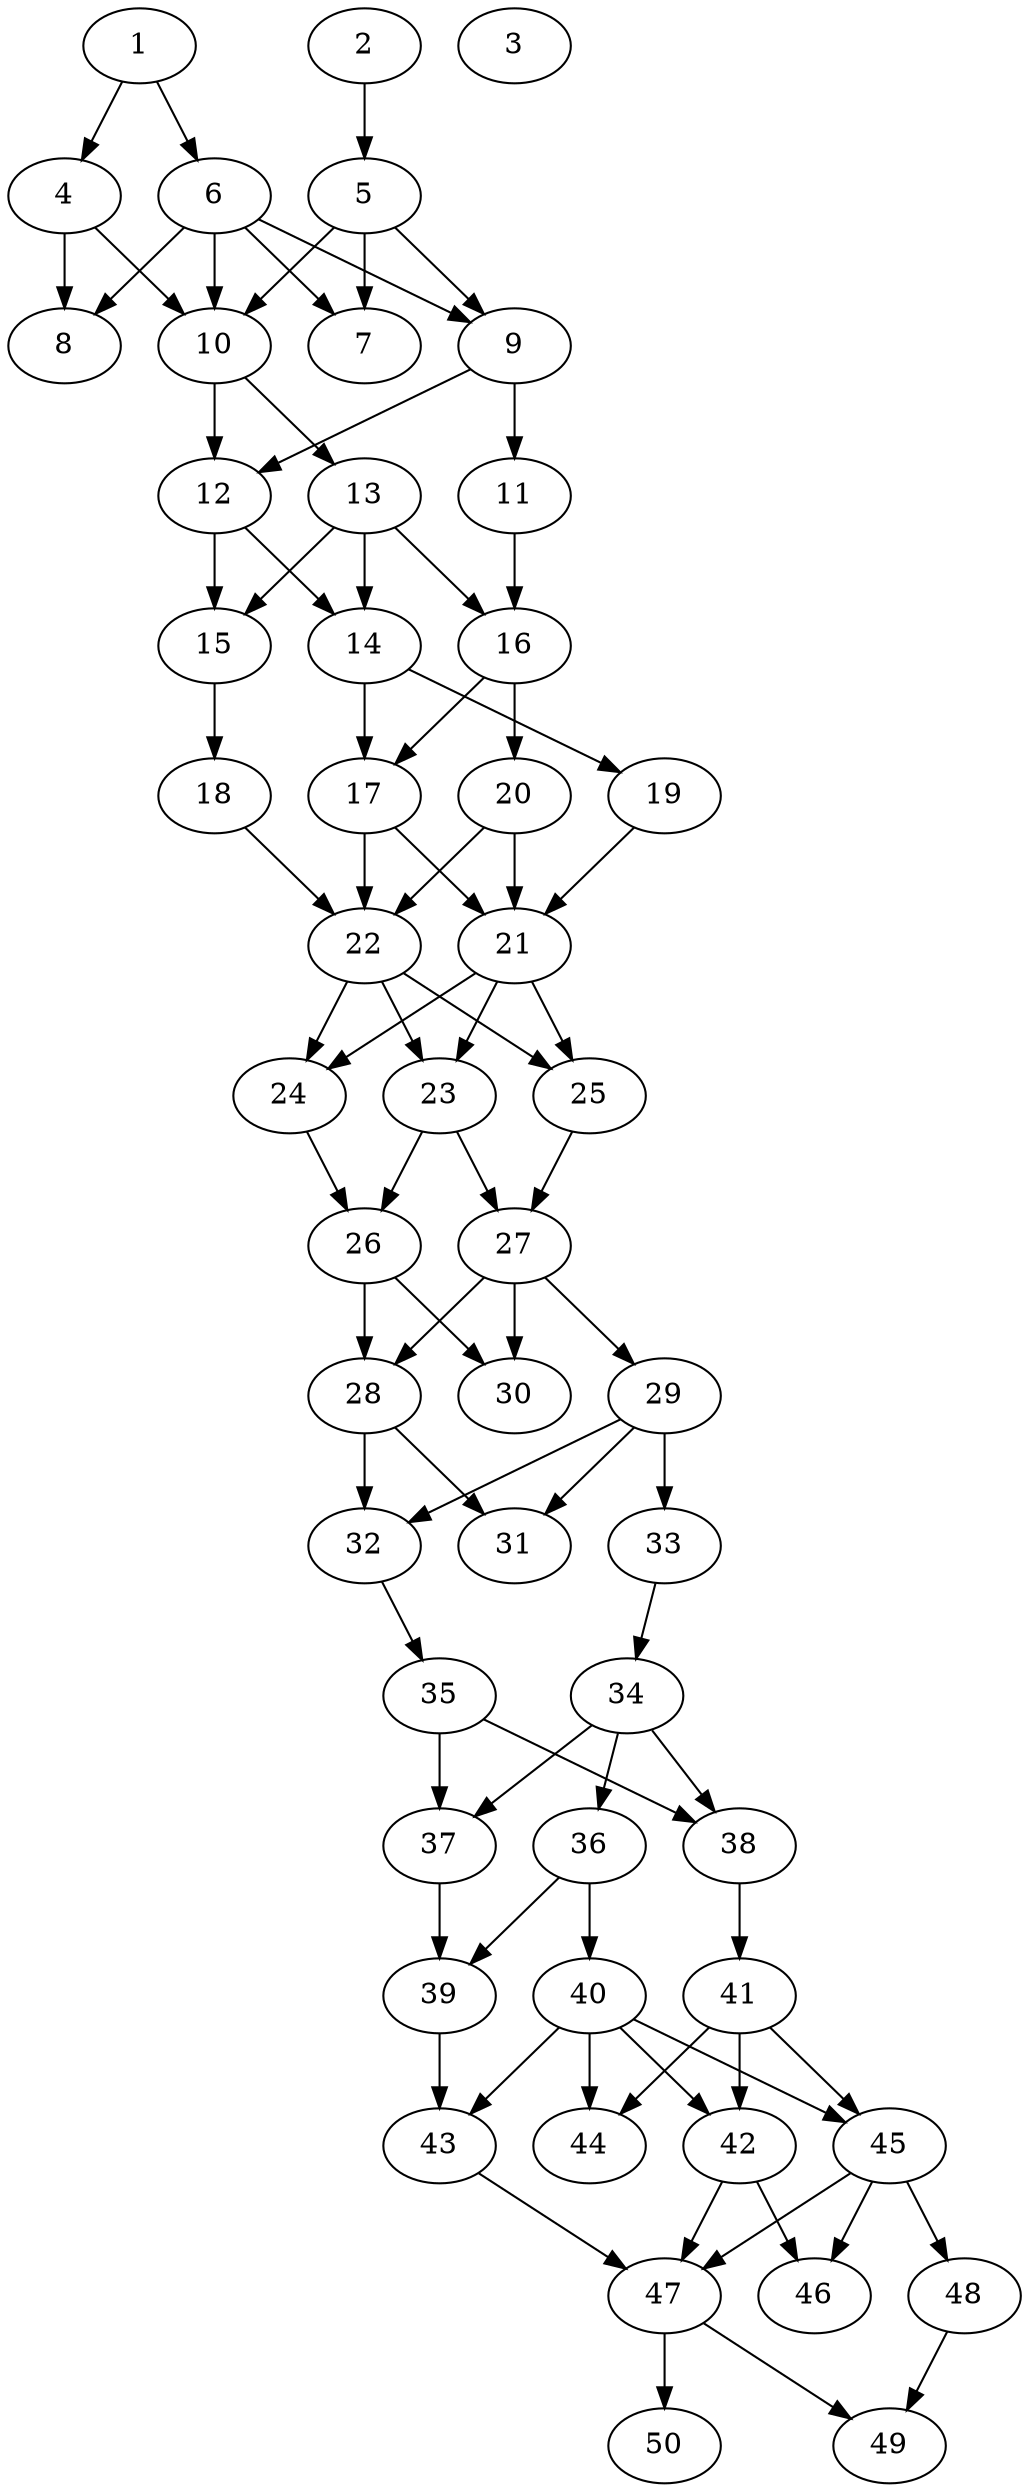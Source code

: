 // DAG automatically generated by daggen at Thu Oct  3 14:07:58 2019
// ./daggen --dot -n 50 --ccr 0.3 --fat 0.3 --regular 0.5 --density 0.7 --mindata 5242880 --maxdata 52428800 
digraph G {
  1 [size="121835520", alpha="0.17", expect_size="36550656"] 
  1 -> 4 [size ="36550656"]
  1 -> 6 [size ="36550656"]
  2 [size="126952107", alpha="0.06", expect_size="38085632"] 
  2 -> 5 [size ="38085632"]
  3 [size="116667733", alpha="0.13", expect_size="35000320"] 
  4 [size="57033387", alpha="0.09", expect_size="17110016"] 
  4 -> 8 [size ="17110016"]
  4 -> 10 [size ="17110016"]
  5 [size="120739840", alpha="0.05", expect_size="36221952"] 
  5 -> 7 [size ="36221952"]
  5 -> 9 [size ="36221952"]
  5 -> 10 [size ="36221952"]
  6 [size="85043200", alpha="0.00", expect_size="25512960"] 
  6 -> 7 [size ="25512960"]
  6 -> 8 [size ="25512960"]
  6 -> 9 [size ="25512960"]
  6 -> 10 [size ="25512960"]
  7 [size="169738240", alpha="0.06", expect_size="50921472"] 
  8 [size="114524160", alpha="0.16", expect_size="34357248"] 
  9 [size="68765013", alpha="0.10", expect_size="20629504"] 
  9 -> 11 [size ="20629504"]
  9 -> 12 [size ="20629504"]
  10 [size="38833493", alpha="0.01", expect_size="11650048"] 
  10 -> 12 [size ="11650048"]
  10 -> 13 [size ="11650048"]
  11 [size="161385813", alpha="0.15", expect_size="48415744"] 
  11 -> 16 [size ="48415744"]
  12 [size="137386667", alpha="0.04", expect_size="41216000"] 
  12 -> 14 [size ="41216000"]
  12 -> 15 [size ="41216000"]
  13 [size="29426347", alpha="0.12", expect_size="8827904"] 
  13 -> 14 [size ="8827904"]
  13 -> 15 [size ="8827904"]
  13 -> 16 [size ="8827904"]
  14 [size="131710293", alpha="0.00", expect_size="39513088"] 
  14 -> 17 [size ="39513088"]
  14 -> 19 [size ="39513088"]
  15 [size="44810240", alpha="0.15", expect_size="13443072"] 
  15 -> 18 [size ="13443072"]
  16 [size="81018880", alpha="0.07", expect_size="24305664"] 
  16 -> 17 [size ="24305664"]
  16 -> 20 [size ="24305664"]
  17 [size="84466347", alpha="0.18", expect_size="25339904"] 
  17 -> 21 [size ="25339904"]
  17 -> 22 [size ="25339904"]
  18 [size="130679467", alpha="0.17", expect_size="39203840"] 
  18 -> 22 [size ="39203840"]
  19 [size="98249387", alpha="0.05", expect_size="29474816"] 
  19 -> 21 [size ="29474816"]
  20 [size="172963840", alpha="0.11", expect_size="51889152"] 
  20 -> 21 [size ="51889152"]
  20 -> 22 [size ="51889152"]
  21 [size="24371200", alpha="0.10", expect_size="7311360"] 
  21 -> 23 [size ="7311360"]
  21 -> 24 [size ="7311360"]
  21 -> 25 [size ="7311360"]
  22 [size="139745280", alpha="0.03", expect_size="41923584"] 
  22 -> 23 [size ="41923584"]
  22 -> 24 [size ="41923584"]
  22 -> 25 [size ="41923584"]
  23 [size="173858133", alpha="0.08", expect_size="52157440"] 
  23 -> 26 [size ="52157440"]
  23 -> 27 [size ="52157440"]
  24 [size="109192533", alpha="0.19", expect_size="32757760"] 
  24 -> 26 [size ="32757760"]
  25 [size="112612693", alpha="0.02", expect_size="33783808"] 
  25 -> 27 [size ="33783808"]
  26 [size="76035413", alpha="0.14", expect_size="22810624"] 
  26 -> 28 [size ="22810624"]
  26 -> 30 [size ="22810624"]
  27 [size="132744533", alpha="0.06", expect_size="39823360"] 
  27 -> 28 [size ="39823360"]
  27 -> 29 [size ="39823360"]
  27 -> 30 [size ="39823360"]
  28 [size="117831680", alpha="0.10", expect_size="35349504"] 
  28 -> 31 [size ="35349504"]
  28 -> 32 [size ="35349504"]
  29 [size="93197653", alpha="0.00", expect_size="27959296"] 
  29 -> 31 [size ="27959296"]
  29 -> 32 [size ="27959296"]
  29 -> 33 [size ="27959296"]
  30 [size="135205547", alpha="0.14", expect_size="40561664"] 
  31 [size="64327680", alpha="0.05", expect_size="19298304"] 
  32 [size="142209707", alpha="0.12", expect_size="42662912"] 
  32 -> 35 [size ="42662912"]
  33 [size="163758080", alpha="0.20", expect_size="49127424"] 
  33 -> 34 [size ="49127424"]
  34 [size="70881280", alpha="0.03", expect_size="21264384"] 
  34 -> 36 [size ="21264384"]
  34 -> 37 [size ="21264384"]
  34 -> 38 [size ="21264384"]
  35 [size="60429653", alpha="0.09", expect_size="18128896"] 
  35 -> 37 [size ="18128896"]
  35 -> 38 [size ="18128896"]
  36 [size="78376960", alpha="0.03", expect_size="23513088"] 
  36 -> 39 [size ="23513088"]
  36 -> 40 [size ="23513088"]
  37 [size="35007147", alpha="0.06", expect_size="10502144"] 
  37 -> 39 [size ="10502144"]
  38 [size="82585600", alpha="0.03", expect_size="24775680"] 
  38 -> 41 [size ="24775680"]
  39 [size="160870400", alpha="0.11", expect_size="48261120"] 
  39 -> 43 [size ="48261120"]
  40 [size="163867307", alpha="0.18", expect_size="49160192"] 
  40 -> 42 [size ="49160192"]
  40 -> 43 [size ="49160192"]
  40 -> 44 [size ="49160192"]
  40 -> 45 [size ="49160192"]
  41 [size="112930133", alpha="0.06", expect_size="33879040"] 
  41 -> 42 [size ="33879040"]
  41 -> 44 [size ="33879040"]
  41 -> 45 [size ="33879040"]
  42 [size="151978667", alpha="0.10", expect_size="45593600"] 
  42 -> 46 [size ="45593600"]
  42 -> 47 [size ="45593600"]
  43 [size="86340267", alpha="0.13", expect_size="25902080"] 
  43 -> 47 [size ="25902080"]
  44 [size="85258240", alpha="0.08", expect_size="25577472"] 
  45 [size="105683627", alpha="0.16", expect_size="31705088"] 
  45 -> 46 [size ="31705088"]
  45 -> 47 [size ="31705088"]
  45 -> 48 [size ="31705088"]
  46 [size="17657173", alpha="0.10", expect_size="5297152"] 
  47 [size="42014720", alpha="0.20", expect_size="12604416"] 
  47 -> 49 [size ="12604416"]
  47 -> 50 [size ="12604416"]
  48 [size="88459947", alpha="0.02", expect_size="26537984"] 
  48 -> 49 [size ="26537984"]
  49 [size="112906240", alpha="0.14", expect_size="33871872"] 
  50 [size="38847147", alpha="0.01", expect_size="11654144"] 
}
